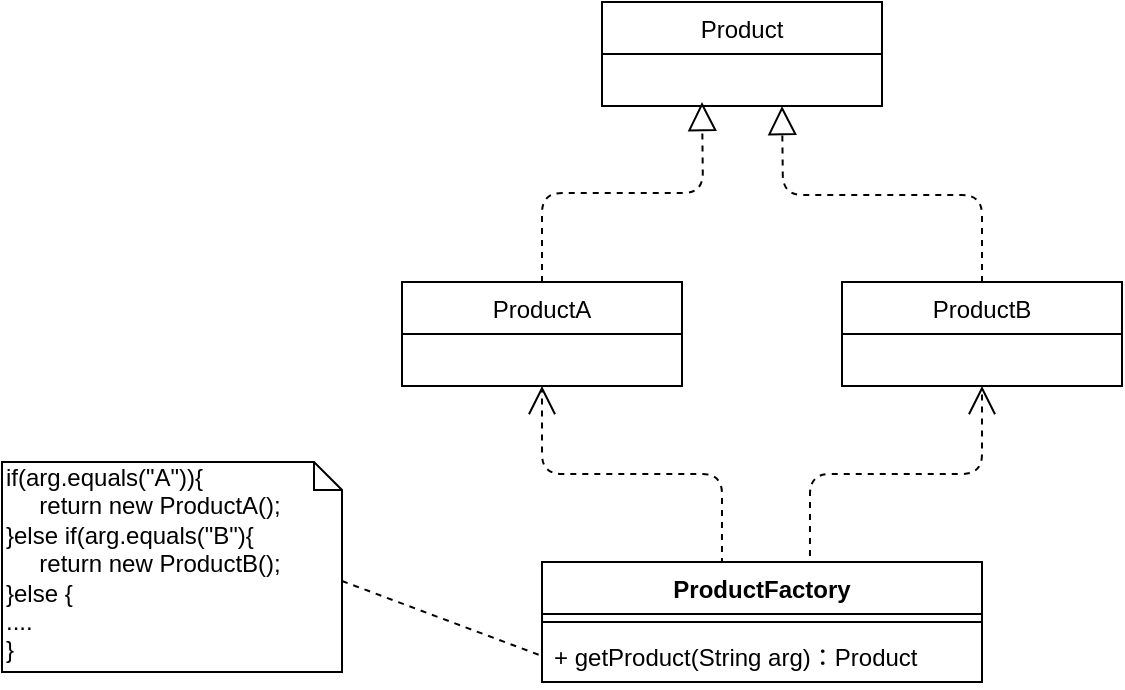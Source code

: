 <mxfile version="13.0.1" type="device"><diagram id="JXEXmpcvfpB_DQhY4ol4" name="简单工厂模式"><mxGraphModel dx="786" dy="530" grid="1" gridSize="10" guides="1" tooltips="1" connect="1" arrows="1" fold="1" page="1" pageScale="1" pageWidth="827" pageHeight="1169" math="0" shadow="0"><root><mxCell id="0"/><mxCell id="1" parent="0"/><mxCell id="7i0MAmvBPd4nUOFx835x-11" value="" style="endArrow=block;dashed=1;endFill=0;endSize=12;html=1;exitX=0.5;exitY=0;exitDx=0;exitDy=0;edgeStyle=orthogonalEdgeStyle;" edge="1" parent="1" source="7i0MAmvBPd4nUOFx835x-9"><mxGeometry width="160" relative="1" as="geometry"><mxPoint x="250" y="340" as="sourcePoint"/><mxPoint x="470" y="130" as="targetPoint"/></mxGeometry></mxCell><mxCell id="7i0MAmvBPd4nUOFx835x-12" value="" style="endArrow=block;dashed=1;endFill=0;endSize=12;html=1;exitX=0.5;exitY=0;exitDx=0;exitDy=0;edgeStyle=orthogonalEdgeStyle;" edge="1" parent="1" source="7i0MAmvBPd4nUOFx835x-10"><mxGeometry width="160" relative="1" as="geometry"><mxPoint x="520" y="380" as="sourcePoint"/><mxPoint x="510" y="132" as="targetPoint"/></mxGeometry></mxCell><mxCell id="7i0MAmvBPd4nUOFx835x-17" value="" style="endArrow=open;endSize=12;dashed=1;html=1;exitX=0.409;exitY=0.017;exitDx=0;exitDy=0;entryX=0.5;entryY=1;entryDx=0;entryDy=0;edgeStyle=orthogonalEdgeStyle;exitPerimeter=0;" edge="1" parent="1" source="7i0MAmvBPd4nUOFx835x-13" target="7i0MAmvBPd4nUOFx835x-9"><mxGeometry width="160" relative="1" as="geometry"><mxPoint x="140" y="470" as="sourcePoint"/><mxPoint x="300" y="470" as="targetPoint"/></mxGeometry></mxCell><mxCell id="7i0MAmvBPd4nUOFx835x-18" value="" style="endArrow=open;endSize=12;dashed=1;html=1;exitX=0.609;exitY=-0.05;exitDx=0;exitDy=0;exitPerimeter=0;entryX=0.5;entryY=1;entryDx=0;entryDy=0;edgeStyle=orthogonalEdgeStyle;" edge="1" parent="1" source="7i0MAmvBPd4nUOFx835x-13" target="7i0MAmvBPd4nUOFx835x-10"><mxGeometry width="160" relative="1" as="geometry"><mxPoint x="480" y="500" as="sourcePoint"/><mxPoint x="640" y="500" as="targetPoint"/></mxGeometry></mxCell><mxCell id="7i0MAmvBPd4nUOFx835x-19" value="if(arg.equals(&quot;A&quot;)){&lt;br&gt;&amp;nbsp; &amp;nbsp; &amp;nbsp;return new ProductA();&lt;br&gt;}else if(arg.equals(&quot;B&quot;){&lt;br&gt;&amp;nbsp; &amp;nbsp; &amp;nbsp;return new ProductB();&lt;br&gt;}else {&lt;br&gt;....&lt;br&gt;}&lt;br&gt;" style="shape=note;whiteSpace=wrap;html=1;size=14;verticalAlign=top;align=left;spacingTop=-6;" vertex="1" parent="1"><mxGeometry x="120" y="310" width="170" height="105" as="geometry"/></mxCell><mxCell id="7i0MAmvBPd4nUOFx835x-9" value="ProductA" style="swimlane;fontStyle=0;childLayout=stackLayout;horizontal=1;startSize=26;fillColor=none;horizontalStack=0;resizeParent=1;resizeParentMax=0;resizeLast=0;collapsible=1;marginBottom=0;" vertex="1" parent="1"><mxGeometry x="320" y="220" width="140" height="52" as="geometry"/></mxCell><mxCell id="7i0MAmvBPd4nUOFx835x-13" value="ProductFactory" style="swimlane;fontStyle=1;align=center;verticalAlign=top;childLayout=stackLayout;horizontal=1;startSize=26;horizontalStack=0;resizeParent=1;resizeParentMax=0;resizeLast=0;collapsible=1;marginBottom=0;" vertex="1" parent="1"><mxGeometry x="390" y="360" width="220" height="60" as="geometry"/></mxCell><mxCell id="7i0MAmvBPd4nUOFx835x-15" value="" style="line;strokeWidth=1;fillColor=none;align=left;verticalAlign=middle;spacingTop=-1;spacingLeft=3;spacingRight=3;rotatable=0;labelPosition=right;points=[];portConstraint=eastwest;" vertex="1" parent="7i0MAmvBPd4nUOFx835x-13"><mxGeometry y="26" width="220" height="8" as="geometry"/></mxCell><mxCell id="7i0MAmvBPd4nUOFx835x-16" value="+ getProduct(String arg)：Product" style="text;strokeColor=none;fillColor=none;align=left;verticalAlign=top;spacingLeft=4;spacingRight=4;overflow=hidden;rotatable=0;points=[[0,0.5],[1,0.5]];portConstraint=eastwest;" vertex="1" parent="7i0MAmvBPd4nUOFx835x-13"><mxGeometry y="34" width="220" height="26" as="geometry"/></mxCell><mxCell id="7i0MAmvBPd4nUOFx835x-5" value="Product" style="swimlane;fontStyle=0;childLayout=stackLayout;horizontal=1;startSize=26;fillColor=none;horizontalStack=0;resizeParent=1;resizeParentMax=0;resizeLast=0;collapsible=1;marginBottom=0;" vertex="1" parent="1"><mxGeometry x="420" y="80" width="140" height="52" as="geometry"/></mxCell><mxCell id="7i0MAmvBPd4nUOFx835x-10" value="ProductB" style="swimlane;fontStyle=0;childLayout=stackLayout;horizontal=1;startSize=26;fillColor=none;horizontalStack=0;resizeParent=1;resizeParentMax=0;resizeLast=0;collapsible=1;marginBottom=0;" vertex="1" parent="1"><mxGeometry x="540" y="220" width="140" height="52" as="geometry"/></mxCell><mxCell id="7i0MAmvBPd4nUOFx835x-20" value="" style="endArrow=none;dashed=1;html=1;entryX=0;entryY=0.5;entryDx=0;entryDy=0;exitX=0;exitY=0;exitDx=170;exitDy=59.5;exitPerimeter=0;" edge="1" parent="1" source="7i0MAmvBPd4nUOFx835x-19" target="7i0MAmvBPd4nUOFx835x-16"><mxGeometry width="50" height="50" relative="1" as="geometry"><mxPoint x="50" y="260" as="sourcePoint"/><mxPoint x="100" y="210" as="targetPoint"/></mxGeometry></mxCell></root></mxGraphModel></diagram></mxfile>